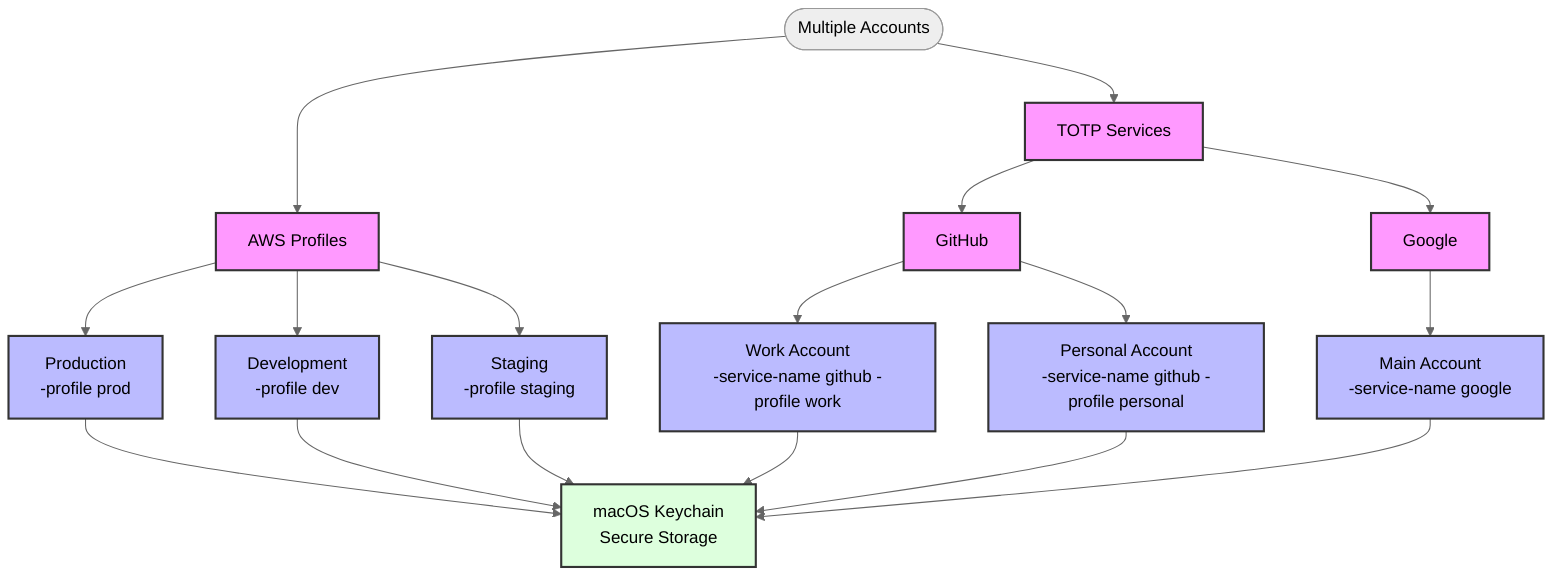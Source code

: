 %%{init: {'theme': 'neutral'}}%%
flowchart TD
    classDef profile fill:#bbf,stroke:#333,stroke-width:2px
    classDef service fill:#f9f,stroke:#333,stroke-width:2px
    classDef keychain fill:#dfd,stroke:#333,stroke-width:2px

    Start([Multiple Accounts])
    
    Start --> AWS["AWS Profiles"]:::service
    Start --> TOTP["TOTP Services"]:::service
    
    AWS --> AWSProd["Production<br>-profile prod"]:::profile
    AWS --> AWSDev["Development<br>-profile dev"]:::profile
    AWS --> AWSStaging["Staging<br>-profile staging"]:::profile
    
    TOTP --> GitHub["GitHub"]:::service
    GitHub --> GHWork["Work Account<br>-service-name github -profile work"]:::profile
    GitHub --> GHPersonal["Personal Account<br>-service-name github -profile personal"]:::profile
    
    TOTP --> Google["Google"]:::service
    Google --> GoogleMain["Main Account<br>-service-name google"]:::profile
    
    AWSProd & AWSDev & AWSStaging & GHWork & GHPersonal & GoogleMain --> KC["macOS Keychain<br>Secure Storage"]:::keychain